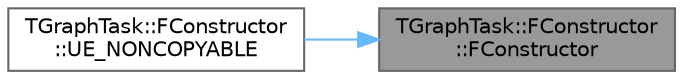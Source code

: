 digraph "TGraphTask::FConstructor::FConstructor"
{
 // INTERACTIVE_SVG=YES
 // LATEX_PDF_SIZE
  bgcolor="transparent";
  edge [fontname=Helvetica,fontsize=10,labelfontname=Helvetica,labelfontsize=10];
  node [fontname=Helvetica,fontsize=10,shape=box,height=0.2,width=0.4];
  rankdir="RL";
  Node1 [id="Node000001",label="TGraphTask::FConstructor\l::FConstructor",height=0.2,width=0.4,color="gray40", fillcolor="grey60", style="filled", fontcolor="black",tooltip=" "];
  Node1 -> Node2 [id="edge1_Node000001_Node000002",dir="back",color="steelblue1",style="solid",tooltip=" "];
  Node2 [id="Node000002",label="TGraphTask::FConstructor\l::UE_NONCOPYABLE",height=0.2,width=0.4,color="grey40", fillcolor="white", style="filled",URL="$da/d12/classTGraphTask_1_1FConstructor.html#abdefdd587ea371241289857808a7b364",tooltip=" "];
}
